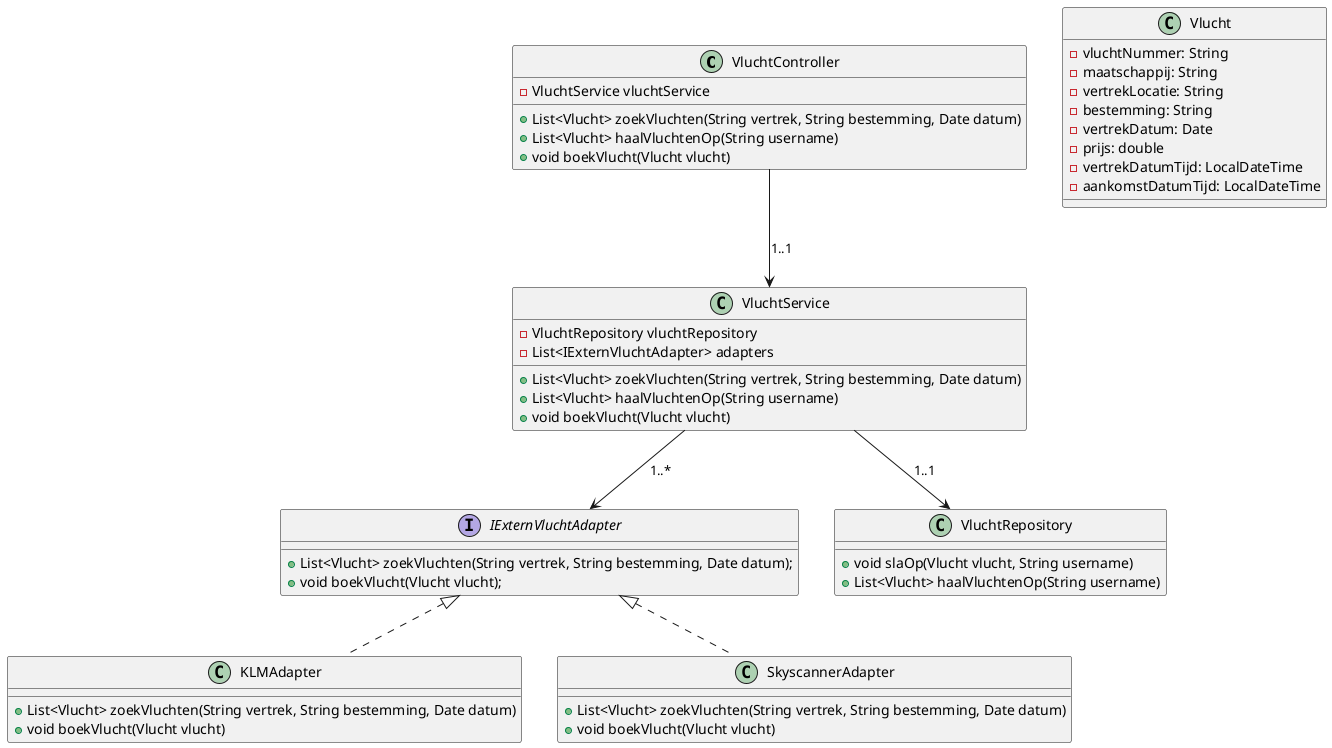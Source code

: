 @startuml class diagram

class VluchtController {
    - VluchtService vluchtService
    + List<Vlucht> zoekVluchten(String vertrek, String bestemming, Date datum)
    + List<Vlucht> haalVluchtenOp(String username)
    + void boekVlucht(Vlucht vlucht)
}

class VluchtService {
    - VluchtRepository vluchtRepository
    - List<IExternVluchtAdapter> adapters
    + List<Vlucht> zoekVluchten(String vertrek, String bestemming, Date datum)
    + List<Vlucht> haalVluchtenOp(String username)
    + void boekVlucht(Vlucht vlucht)
}

interface IExternVluchtAdapter {
    + List<Vlucht> zoekVluchten(String vertrek, String bestemming, Date datum);
    + void boekVlucht(Vlucht vlucht);
}

class KLMAdapter implements IExternVluchtAdapter {
    + List<Vlucht> zoekVluchten(String vertrek, String bestemming, Date datum)
    + void boekVlucht(Vlucht vlucht)
}

class SkyscannerAdapter implements IExternVluchtAdapter {
    + List<Vlucht> zoekVluchten(String vertrek, String bestemming, Date datum)
    + void boekVlucht(Vlucht vlucht)
}

class VluchtRepository {
    + void slaOp(Vlucht vlucht, String username)
    + List<Vlucht> haalVluchtenOp(String username)
}

class Vlucht {
    - vluchtNummer: String
    - maatschappij: String
    - vertrekLocatie: String
    - bestemming: String
    - vertrekDatum: Date
    - prijs: double
    - vertrekDatumTijd: LocalDateTime
    - aankomstDatumTijd: LocalDateTime
}

VluchtController --> VluchtService : 1..1
VluchtService --> VluchtRepository : 1..1
VluchtService --> IExternVluchtAdapter : 1..*

'Om het diagram duidelijk te houden zijn deze relaties niet gemaakt:

'VluchtService --> Vlucht : 1..*
'VluchtController --> Vlucht : 1..*
'VluchtRepository --> Vlucht : 1..*
'IExternVluchtAdapter --> Vlucht : 1..*

@enduml